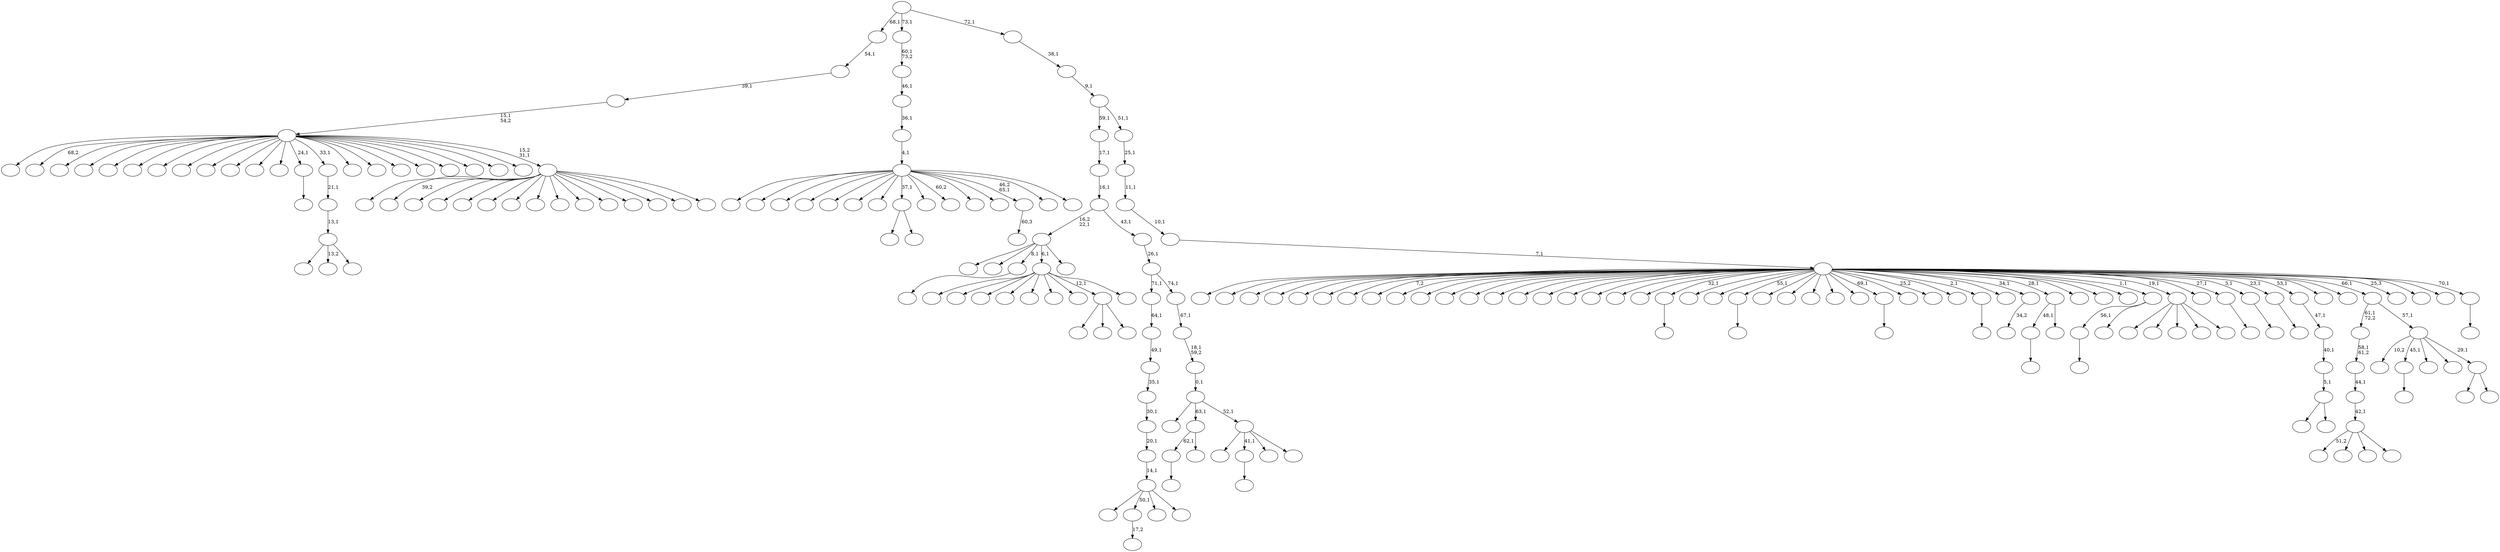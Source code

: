 digraph T {
	225 [label=""]
	224 [label=""]
	223 [label=""]
	222 [label=""]
	221 [label=""]
	220 [label=""]
	219 [label=""]
	218 [label=""]
	217 [label=""]
	216 [label=""]
	215 [label=""]
	214 [label=""]
	213 [label=""]
	212 [label=""]
	211 [label=""]
	210 [label=""]
	209 [label=""]
	208 [label=""]
	207 [label=""]
	206 [label=""]
	205 [label=""]
	204 [label=""]
	203 [label=""]
	202 [label=""]
	201 [label=""]
	200 [label=""]
	199 [label=""]
	198 [label=""]
	197 [label=""]
	196 [label=""]
	195 [label=""]
	194 [label=""]
	193 [label=""]
	192 [label=""]
	191 [label=""]
	190 [label=""]
	189 [label=""]
	188 [label=""]
	187 [label=""]
	186 [label=""]
	185 [label=""]
	184 [label=""]
	183 [label=""]
	182 [label=""]
	181 [label=""]
	180 [label=""]
	179 [label=""]
	178 [label=""]
	177 [label=""]
	176 [label=""]
	175 [label=""]
	174 [label=""]
	173 [label=""]
	172 [label=""]
	171 [label=""]
	170 [label=""]
	169 [label=""]
	168 [label=""]
	167 [label=""]
	166 [label=""]
	165 [label=""]
	164 [label=""]
	163 [label=""]
	162 [label=""]
	161 [label=""]
	160 [label=""]
	159 [label=""]
	158 [label=""]
	157 [label=""]
	156 [label=""]
	155 [label=""]
	154 [label=""]
	153 [label=""]
	152 [label=""]
	151 [label=""]
	150 [label=""]
	149 [label=""]
	148 [label=""]
	147 [label=""]
	146 [label=""]
	145 [label=""]
	144 [label=""]
	143 [label=""]
	142 [label=""]
	141 [label=""]
	140 [label=""]
	139 [label=""]
	138 [label=""]
	137 [label=""]
	136 [label=""]
	135 [label=""]
	134 [label=""]
	133 [label=""]
	132 [label=""]
	131 [label=""]
	130 [label=""]
	129 [label=""]
	128 [label=""]
	127 [label=""]
	126 [label=""]
	125 [label=""]
	124 [label=""]
	123 [label=""]
	122 [label=""]
	121 [label=""]
	120 [label=""]
	119 [label=""]
	118 [label=""]
	117 [label=""]
	116 [label=""]
	115 [label=""]
	114 [label=""]
	113 [label=""]
	112 [label=""]
	111 [label=""]
	110 [label=""]
	109 [label=""]
	108 [label=""]
	107 [label=""]
	106 [label=""]
	105 [label=""]
	104 [label=""]
	103 [label=""]
	102 [label=""]
	101 [label=""]
	100 [label=""]
	99 [label=""]
	98 [label=""]
	97 [label=""]
	96 [label=""]
	95 [label=""]
	94 [label=""]
	93 [label=""]
	92 [label=""]
	91 [label=""]
	90 [label=""]
	89 [label=""]
	88 [label=""]
	87 [label=""]
	86 [label=""]
	85 [label=""]
	84 [label=""]
	83 [label=""]
	82 [label=""]
	81 [label=""]
	80 [label=""]
	79 [label=""]
	78 [label=""]
	77 [label=""]
	76 [label=""]
	75 [label=""]
	74 [label=""]
	73 [label=""]
	72 [label=""]
	71 [label=""]
	70 [label=""]
	69 [label=""]
	68 [label=""]
	67 [label=""]
	66 [label=""]
	65 [label=""]
	64 [label=""]
	63 [label=""]
	62 [label=""]
	61 [label=""]
	60 [label=""]
	59 [label=""]
	58 [label=""]
	57 [label=""]
	56 [label=""]
	55 [label=""]
	54 [label=""]
	53 [label=""]
	52 [label=""]
	51 [label=""]
	50 [label=""]
	49 [label=""]
	48 [label=""]
	47 [label=""]
	46 [label=""]
	45 [label=""]
	44 [label=""]
	43 [label=""]
	42 [label=""]
	41 [label=""]
	40 [label=""]
	39 [label=""]
	38 [label=""]
	37 [label=""]
	36 [label=""]
	35 [label=""]
	34 [label=""]
	33 [label=""]
	32 [label=""]
	31 [label=""]
	30 [label=""]
	29 [label=""]
	28 [label=""]
	27 [label=""]
	26 [label=""]
	25 [label=""]
	24 [label=""]
	23 [label=""]
	22 [label=""]
	21 [label=""]
	20 [label=""]
	19 [label=""]
	18 [label=""]
	17 [label=""]
	16 [label=""]
	15 [label=""]
	14 [label=""]
	13 [label=""]
	12 [label=""]
	11 [label=""]
	10 [label=""]
	9 [label=""]
	8 [label=""]
	7 [label=""]
	6 [label=""]
	5 [label=""]
	4 [label=""]
	3 [label=""]
	2 [label=""]
	1 [label=""]
	0 [label=""]
	184 -> 185 [label="17,2"]
	179 -> 180 [label=""]
	175 -> 176 [label=""]
	164 -> 165 [label=""]
	159 -> 160 [label=""]
	157 -> 158 [label=""]
	144 -> 145 [label=""]
	139 -> 140 [label=""]
	128 -> 129 [label=""]
	126 -> 127 [label=""]
	124 -> 214 [label=""]
	124 -> 156 [label="13,2"]
	124 -> 125 [label=""]
	123 -> 124 [label="13,1"]
	122 -> 123 [label="21,1"]
	111 -> 112 [label=""]
	109 -> 110 [label="34,2"]
	107 -> 111 [label="48,1"]
	107 -> 108 [label=""]
	105 -> 106 [label=""]
	99 -> 205 [label="51,2"]
	99 -> 170 [label=""]
	99 -> 152 [label=""]
	99 -> 100 [label=""]
	98 -> 99 [label="42,1"]
	97 -> 98 [label="44,1"]
	96 -> 97 [label="58,1\n61,2"]
	92 -> 159 [label="56,1"]
	92 -> 93 [label=""]
	90 -> 144 [label="62,1"]
	90 -> 91 [label=""]
	88 -> 221 [label=""]
	88 -> 192 [label=""]
	88 -> 89 [label=""]
	86 -> 216 [label=""]
	86 -> 206 [label=""]
	86 -> 181 [label=""]
	86 -> 117 [label=""]
	86 -> 87 [label=""]
	83 -> 84 [label=""]
	80 -> 81 [label=""]
	78 -> 79 [label=""]
	76 -> 153 [label=""]
	76 -> 77 [label=""]
	75 -> 76 [label="5,1"]
	74 -> 75 [label="40,1"]
	73 -> 74 [label="47,1"]
	68 -> 130 [label=""]
	68 -> 69 [label=""]
	65 -> 167 [label=""]
	65 -> 66 [label=""]
	64 -> 190 [label="10,2"]
	64 -> 179 [label="45,1"]
	64 -> 171 [label=""]
	64 -> 113 [label=""]
	64 -> 65 [label="29,1"]
	63 -> 96 [label="61,1\n72,2"]
	63 -> 64 [label="57,1"]
	60 -> 222 [label=""]
	60 -> 209 [label=""]
	60 -> 204 [label=""]
	60 -> 198 [label=""]
	60 -> 162 [label=""]
	60 -> 141 [label=""]
	60 -> 134 [label=""]
	60 -> 88 [label="12,1"]
	60 -> 61 [label=""]
	55 -> 213 [label=""]
	55 -> 184 [label="50,1"]
	55 -> 118 [label=""]
	55 -> 56 [label=""]
	54 -> 55 [label="14,1"]
	53 -> 54 [label="20,1"]
	52 -> 53 [label="30,1"]
	51 -> 52 [label="35,1"]
	50 -> 51 [label="49,1"]
	49 -> 50 [label="64,1"]
	47 -> 189 [label=""]
	47 -> 172 [label=""]
	47 -> 157 [label="8,1"]
	47 -> 60 [label="6,1"]
	47 -> 48 [label=""]
	40 -> 41 [label="60,3"]
	37 -> 149 [label=""]
	37 -> 105 [label="41,1"]
	37 -> 103 [label=""]
	37 -> 38 [label=""]
	36 -> 187 [label=""]
	36 -> 90 [label="63,1"]
	36 -> 37 [label="52,1"]
	35 -> 36 [label="0,1"]
	34 -> 35 [label="18,1\n59,2"]
	33 -> 34 [label="67,1"]
	32 -> 49 [label="71,1"]
	32 -> 33 [label="74,1"]
	31 -> 32 [label="26,1"]
	30 -> 47 [label="16,2\n22,1"]
	30 -> 31 [label="43,1"]
	29 -> 30 [label="16,1"]
	28 -> 29 [label="17,1"]
	21 -> 220 [label=""]
	21 -> 200 [label="39,2"]
	21 -> 199 [label=""]
	21 -> 191 [label=""]
	21 -> 137 [label=""]
	21 -> 135 [label=""]
	21 -> 131 [label=""]
	21 -> 116 [label=""]
	21 -> 115 [label=""]
	21 -> 70 [label=""]
	21 -> 59 [label=""]
	21 -> 58 [label=""]
	21 -> 26 [label=""]
	21 -> 23 [label=""]
	21 -> 22 [label=""]
	20 -> 217 [label=""]
	20 -> 215 [label="68,2"]
	20 -> 211 [label=""]
	20 -> 195 [label=""]
	20 -> 182 [label=""]
	20 -> 173 [label=""]
	20 -> 169 [label=""]
	20 -> 161 [label=""]
	20 -> 150 [label=""]
	20 -> 148 [label=""]
	20 -> 146 [label=""]
	20 -> 142 [label=""]
	20 -> 126 [label="24,1"]
	20 -> 122 [label="33,1"]
	20 -> 120 [label=""]
	20 -> 119 [label=""]
	20 -> 114 [label=""]
	20 -> 82 [label=""]
	20 -> 57 [label=""]
	20 -> 45 [label=""]
	20 -> 25 [label=""]
	20 -> 24 [label=""]
	20 -> 21 [label="15,2\n31,1"]
	19 -> 20 [label="15,1\n54,2"]
	18 -> 19 [label="39,1"]
	17 -> 18 [label="54,1"]
	15 -> 225 [label=""]
	15 -> 208 [label=""]
	15 -> 166 [label=""]
	15 -> 151 [label=""]
	15 -> 133 [label=""]
	15 -> 101 [label=""]
	15 -> 94 [label=""]
	15 -> 68 [label="37,1"]
	15 -> 67 [label=""]
	15 -> 46 [label="60,2"]
	15 -> 44 [label=""]
	15 -> 43 [label=""]
	15 -> 40 [label="46,2\n65,1"]
	15 -> 39 [label=""]
	15 -> 16 [label=""]
	14 -> 15 [label="4,1"]
	13 -> 14 [label="36,1"]
	12 -> 13 [label="46,1"]
	11 -> 12 [label="60,1\n73,2"]
	9 -> 10 [label=""]
	8 -> 224 [label=""]
	8 -> 223 [label=""]
	8 -> 219 [label=""]
	8 -> 218 [label=""]
	8 -> 212 [label=""]
	8 -> 210 [label=""]
	8 -> 207 [label=""]
	8 -> 203 [label="7,2"]
	8 -> 202 [label=""]
	8 -> 201 [label=""]
	8 -> 197 [label=""]
	8 -> 196 [label=""]
	8 -> 194 [label=""]
	8 -> 193 [label=""]
	8 -> 188 [label=""]
	8 -> 186 [label=""]
	8 -> 183 [label=""]
	8 -> 178 [label=""]
	8 -> 177 [label=""]
	8 -> 175 [label="32,1"]
	8 -> 174 [label=""]
	8 -> 168 [label=""]
	8 -> 164 [label="55,1"]
	8 -> 163 [label=""]
	8 -> 155 [label=""]
	8 -> 154 [label=""]
	8 -> 147 [label=""]
	8 -> 143 [label=""]
	8 -> 139 [label="69,1"]
	8 -> 138 [label=""]
	8 -> 136 [label="25,2"]
	8 -> 132 [label=""]
	8 -> 128 [label="2,1"]
	8 -> 121 [label=""]
	8 -> 109 [label="34,1"]
	8 -> 107 [label="28,1"]
	8 -> 104 [label=""]
	8 -> 102 [label=""]
	8 -> 95 [label=""]
	8 -> 92 [label="1,1"]
	8 -> 86 [label="19,1"]
	8 -> 85 [label=""]
	8 -> 83 [label="27,1"]
	8 -> 80 [label="3,1"]
	8 -> 78 [label="23,1"]
	8 -> 73 [label="53,1"]
	8 -> 72 [label=""]
	8 -> 71 [label=""]
	8 -> 63 [label="66,1"]
	8 -> 62 [label="25,3"]
	8 -> 42 [label=""]
	8 -> 27 [label=""]
	8 -> 9 [label="70,1"]
	7 -> 8 [label="7,1"]
	6 -> 7 [label="10,1"]
	5 -> 6 [label="11,1"]
	4 -> 5 [label="25,1"]
	3 -> 28 [label="59,1"]
	3 -> 4 [label="51,1"]
	2 -> 3 [label="9,1"]
	1 -> 2 [label="38,1"]
	0 -> 17 [label="68,1"]
	0 -> 11 [label="73,1"]
	0 -> 1 [label="72,1"]
}
